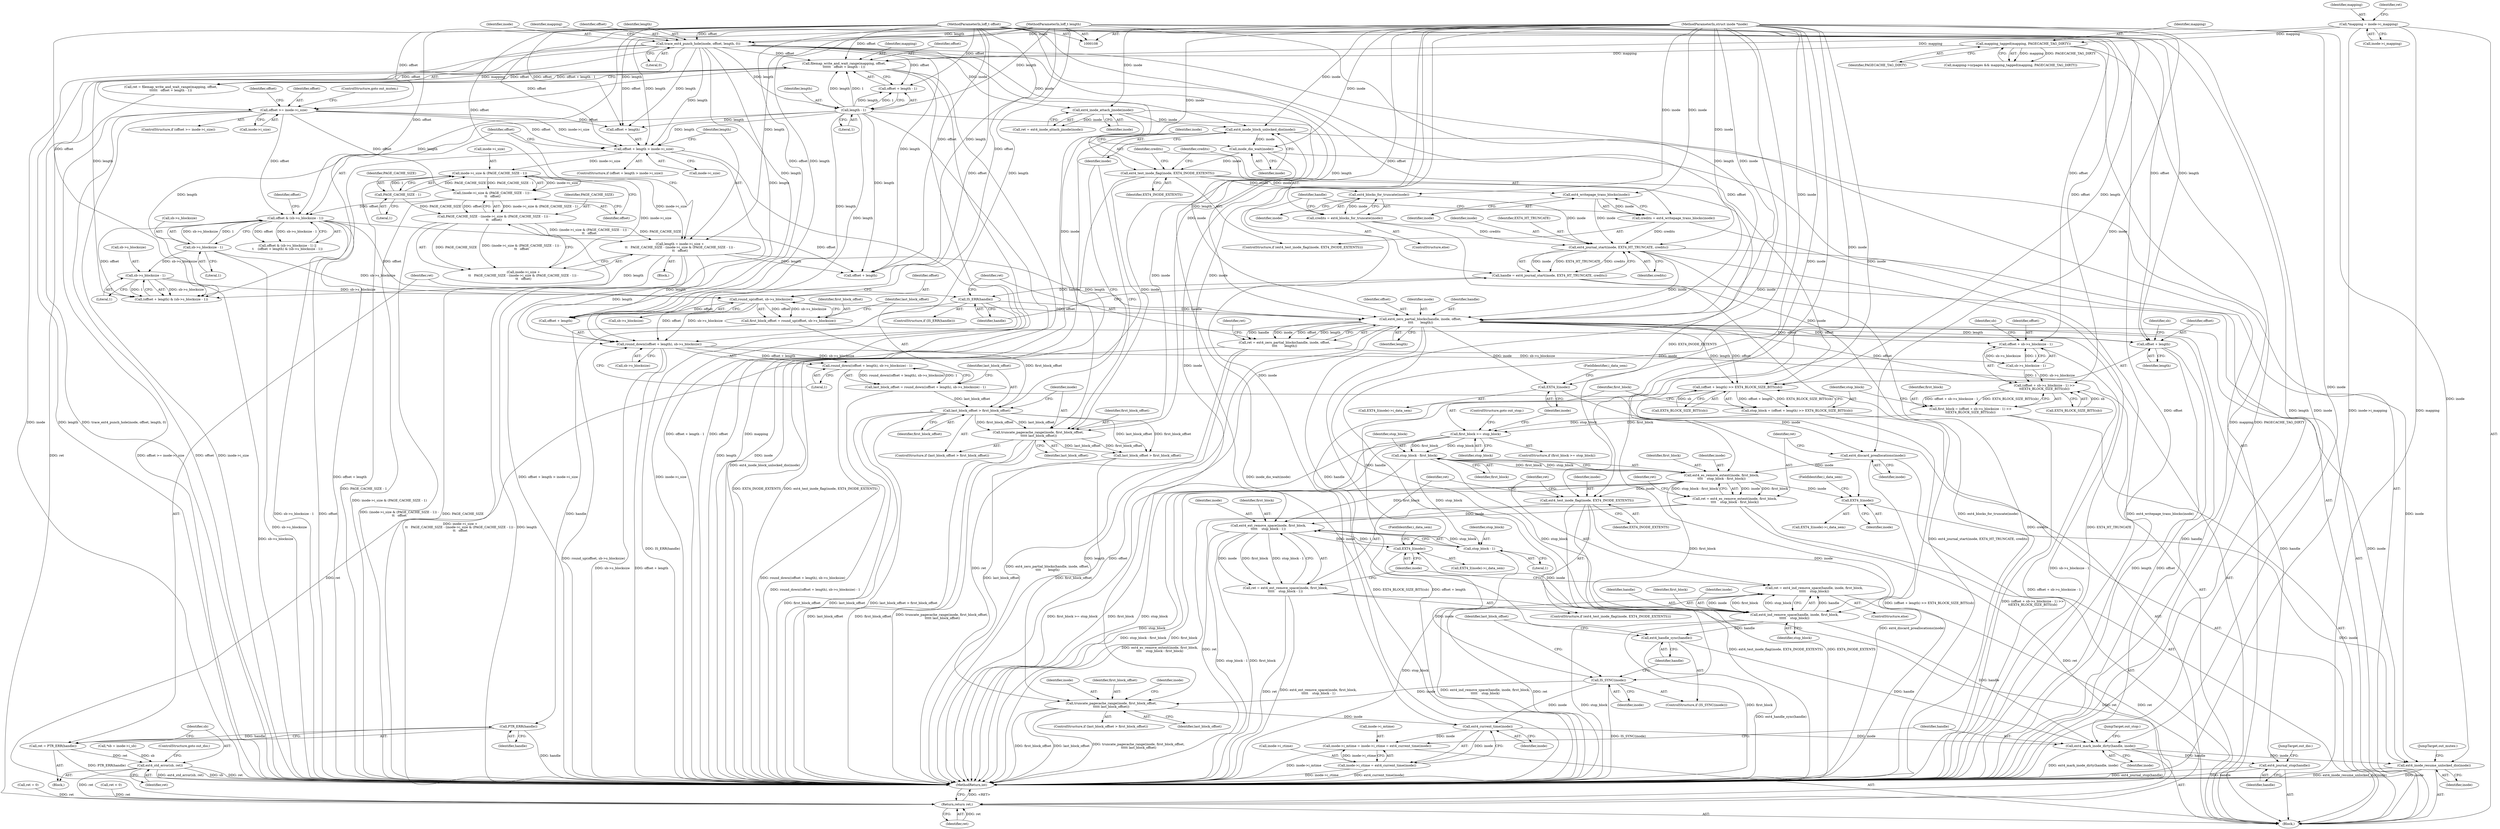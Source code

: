 digraph "1_linux_ea3d7209ca01da209cda6f0dea8be9cc4b7a933b_6@del" {
"1000264" [label="(Call,ext4_inode_block_unlocked_dio(inode))"];
"1000231" [label="(Call,ext4_inode_attach_jinode(inode))"];
"1000144" [label="(Call,trace_ext4_punch_hole(inode, offset, length, 0))"];
"1000109" [label="(MethodParameterIn,struct inode *inode)"];
"1000110" [label="(MethodParameterIn,loff_t offset)"];
"1000111" [label="(MethodParameterIn,loff_t length)"];
"1000260" [label="(Call,truncate_pagecache_range(inode, first_block_offset,\n \t\t\t\t\t last_block_offset))"];
"1000257" [label="(Call,last_block_offset > first_block_offset)"];
"1000245" [label="(Call,last_block_offset = round_down((offset + length), sb->s_blocksize) - 1)"];
"1000247" [label="(Call,round_down((offset + length), sb->s_blocksize) - 1)"];
"1000248" [label="(Call,round_down((offset + length), sb->s_blocksize))"];
"1000240" [label="(Call,round_up(offset, sb->s_blocksize))"];
"1000212" [label="(Call,offset & (sb->s_blocksize - 1))"];
"1000201" [label="(Call,(inode->i_size & (PAGE_CACHE_SIZE - 1)) -\n\t\t   offset)"];
"1000202" [label="(Call,inode->i_size & (PAGE_CACHE_SIZE - 1))"];
"1000185" [label="(Call,offset + length > inode->i_size)"];
"1000178" [label="(Call,offset >= inode->i_size)"];
"1000160" [label="(Call,filemap_write_and_wait_range(mapping, offset,\n\t\t\t\t\t\t   offset + length - 1))"];
"1000122" [label="(Call,*mapping = inode->i_mapping)"];
"1000154" [label="(Call,mapping_tagged(mapping, PAGECACHE_TAG_DIRTY))"];
"1000165" [label="(Call,length - 1)"];
"1000206" [label="(Call,PAGE_CACHE_SIZE - 1)"];
"1000214" [label="(Call,sb->s_blocksize - 1)"];
"1000223" [label="(Call,sb->s_blocksize - 1)"];
"1000193" [label="(Call,length = inode->i_size +\n\t\t   PAGE_CACHE_SIZE - (inode->i_size & (PAGE_CACHE_SIZE - 1)) -\n\t\t   offset)"];
"1000199" [label="(Call,PAGE_CACHE_SIZE - (inode->i_size & (PAGE_CACHE_SIZE - 1)) -\n\t\t   offset)"];
"1000238" [label="(Call,first_block_offset = round_up(offset, sb->s_blocksize))"];
"1000266" [label="(Call,inode_dio_wait(inode))"];
"1000269" [label="(Call,ext4_test_inode_flag(inode, EXT4_INODE_EXTENTS))"];
"1000274" [label="(Call,ext4_writepage_trans_blocks(inode))"];
"1000272" [label="(Call,credits = ext4_writepage_trans_blocks(inode))"];
"1000283" [label="(Call,ext4_journal_start(inode, EXT4_HT_TRUNCATE, credits))"];
"1000281" [label="(Call,handle = ext4_journal_start(inode, EXT4_HT_TRUNCATE, credits))"];
"1000288" [label="(Call,IS_ERR(handle))"];
"1000293" [label="(Call,PTR_ERR(handle))"];
"1000291" [label="(Call,ret = PTR_ERR(handle))"];
"1000295" [label="(Call,ext4_std_error(sb, ret))"];
"1000424" [label="(Return,return ret;)"];
"1000301" [label="(Call,ext4_zero_partial_blocks(handle, inode, offset,\n\t\t\t\t       length))"];
"1000299" [label="(Call,ret = ext4_zero_partial_blocks(handle, inode, offset,\n\t\t\t\t       length))"];
"1000311" [label="(Call,(offset + sb->s_blocksize - 1) >>\n\t\tEXT4_BLOCK_SIZE_BITS(sb))"];
"1000309" [label="(Call,first_block = (offset + sb->s_blocksize - 1) >>\n\t\tEXT4_BLOCK_SIZE_BITS(sb))"];
"1000330" [label="(Call,first_block >= stop_block)"];
"1000347" [label="(Call,stop_block - first_block)"];
"1000344" [label="(Call,ext4_es_remove_extent(inode, first_block,\n\t\t\t\t    stop_block - first_block))"];
"1000342" [label="(Call,ret = ext4_es_remove_extent(inode, first_block,\n\t\t\t\t    stop_block - first_block))"];
"1000356" [label="(Call,EXT4_I(inode))"];
"1000416" [label="(Call,ext4_inode_resume_unlocked_dio(inode))"];
"1000361" [label="(Call,ext4_test_inode_flag(inode, EXT4_INODE_EXTENTS))"];
"1000366" [label="(Call,ext4_ext_remove_space(inode, first_block,\n\t\t\t\t\t    stop_block - 1))"];
"1000364" [label="(Call,ret = ext4_ext_remove_space(inode, first_block,\n\t\t\t\t\t    stop_block - 1))"];
"1000383" [label="(Call,EXT4_I(inode))"];
"1000387" [label="(Call,IS_SYNC(inode))"];
"1000395" [label="(Call,truncate_pagecache_range(inode, first_block_offset,\n\t\t\t\t\t last_block_offset))"];
"1000407" [label="(Call,ext4_current_time(inode))"];
"1000399" [label="(Call,inode->i_mtime = inode->i_ctime = ext4_current_time(inode))"];
"1000403" [label="(Call,inode->i_ctime = ext4_current_time(inode))"];
"1000409" [label="(Call,ext4_mark_inode_dirty(handle, inode))"];
"1000413" [label="(Call,ext4_journal_stop(handle))"];
"1000375" [label="(Call,ext4_ind_remove_space(handle, inode, first_block,\n\t\t\t\t\t    stop_block))"];
"1000373" [label="(Call,ret = ext4_ind_remove_space(handle, inode, first_block,\n\t\t\t\t\t    stop_block))"];
"1000389" [label="(Call,ext4_handle_sync(handle))"];
"1000369" [label="(Call,stop_block - 1)"];
"1000312" [label="(Call,offset + sb->s_blocksize - 1)"];
"1000323" [label="(Call,(offset + length) >> EXT4_BLOCK_SIZE_BITS(sb))"];
"1000321" [label="(Call,stop_block = (offset + length) >> EXT4_BLOCK_SIZE_BITS(sb))"];
"1000324" [label="(Call,offset + length)"];
"1000337" [label="(Call,EXT4_I(inode))"];
"1000340" [label="(Call,ext4_discard_preallocations(inode))"];
"1000279" [label="(Call,ext4_blocks_for_truncate(inode))"];
"1000277" [label="(Call,credits = ext4_blocks_for_truncate(inode))"];
"1000232" [label="(Identifier,inode)"];
"1000278" [label="(Identifier,credits)"];
"1000323" [label="(Call,(offset + length) >> EXT4_BLOCK_SIZE_BITS(sb))"];
"1000358" [label="(FieldIdentifier,i_data_sem)"];
"1000367" [label="(Identifier,inode)"];
"1000215" [label="(Call,sb->s_blocksize)"];
"1000292" [label="(Identifier,ret)"];
"1000285" [label="(Identifier,EXT4_HT_TRUNCATE)"];
"1000240" [label="(Call,round_up(offset, sb->s_blocksize))"];
"1000177" [label="(ControlStructure,if (offset >= inode->i_size))"];
"1000206" [label="(Call,PAGE_CACHE_SIZE - 1)"];
"1000123" [label="(Identifier,mapping)"];
"1000304" [label="(Identifier,offset)"];
"1000344" [label="(Call,ext4_es_remove_extent(inode, first_block,\n\t\t\t\t    stop_block - first_block))"];
"1000219" [label="(Call,(offset + length) & (sb->s_blocksize - 1))"];
"1000294" [label="(Identifier,handle)"];
"1000320" [label="(Identifier,sb)"];
"1000313" [label="(Identifier,offset)"];
"1000208" [label="(Literal,1)"];
"1000374" [label="(Identifier,ret)"];
"1000326" [label="(Identifier,length)"];
"1000266" [label="(Call,inode_dio_wait(inode))"];
"1000112" [label="(Block,)"];
"1000189" [label="(Call,inode->i_size)"];
"1000379" [label="(Identifier,stop_block)"];
"1000275" [label="(Identifier,inode)"];
"1000296" [label="(Identifier,sb)"];
"1000249" [label="(Call,offset + length)"];
"1000209" [label="(Identifier,offset)"];
"1000410" [label="(Identifier,handle)"];
"1000336" [label="(Call,EXT4_I(inode)->i_data_sem)"];
"1000111" [label="(MethodParameterIn,loff_t length)"];
"1000238" [label="(Call,first_block_offset = round_up(offset, sb->s_blocksize))"];
"1000277" [label="(Call,credits = ext4_blocks_for_truncate(inode))"];
"1000391" [label="(ControlStructure,if (last_block_offset > first_block_offset))"];
"1000255" [label="(Literal,1)"];
"1000404" [label="(Call,inode->i_ctime)"];
"1000333" [label="(ControlStructure,goto out_stop;)"];
"1000269" [label="(Call,ext4_test_inode_flag(inode, EXT4_INODE_EXTENTS))"];
"1000147" [label="(Identifier,length)"];
"1000124" [label="(Call,inode->i_mapping)"];
"1000389" [label="(Call,ext4_handle_sync(handle))"];
"1000403" [label="(Call,inode->i_ctime = ext4_current_time(inode))"];
"1000286" [label="(Identifier,credits)"];
"1000376" [label="(Identifier,handle)"];
"1000369" [label="(Call,stop_block - 1)"];
"1000162" [label="(Identifier,offset)"];
"1000340" [label="(Call,ext4_discard_preallocations(inode))"];
"1000283" [label="(Call,ext4_journal_start(inode, EXT4_HT_TRUNCATE, credits))"];
"1000330" [label="(Call,first_block >= stop_block)"];
"1000224" [label="(Call,sb->s_blocksize)"];
"1000415" [label="(JumpTarget,out_dio:)"];
"1000312" [label="(Call,offset + sb->s_blocksize - 1)"];
"1000396" [label="(Identifier,inode)"];
"1000295" [label="(Call,ext4_std_error(sb, ret))"];
"1000360" [label="(ControlStructure,if (ext4_test_inode_flag(inode, EXT4_INODE_EXTENTS)))"];
"1000319" [label="(Call,EXT4_BLOCK_SIZE_BITS(sb))"];
"1000160" [label="(Call,filemap_write_and_wait_range(mapping, offset,\n\t\t\t\t\t\t   offset + length - 1))"];
"1000282" [label="(Identifier,handle)"];
"1000425" [label="(Identifier,ret)"];
"1000288" [label="(Call,IS_ERR(handle))"];
"1000386" [label="(ControlStructure,if (IS_SYNC(inode)))"];
"1000261" [label="(Identifier,inode)"];
"1000314" [label="(Call,sb->s_blocksize - 1)"];
"1000363" [label="(Identifier,EXT4_INODE_EXTENTS)"];
"1000260" [label="(Call,truncate_pagecache_range(inode, first_block_offset,\n \t\t\t\t\t last_block_offset))"];
"1000274" [label="(Call,ext4_writepage_trans_blocks(inode))"];
"1000110" [label="(MethodParameterIn,loff_t offset)"];
"1000229" [label="(Call,ret = ext4_inode_attach_jinode(inode))"];
"1000248" [label="(Call,round_down((offset + length), sb->s_blocksize))"];
"1000409" [label="(Call,ext4_mark_inode_dirty(handle, inode))"];
"1000301" [label="(Call,ext4_zero_partial_blocks(handle, inode, offset,\n\t\t\t\t       length))"];
"1000247" [label="(Call,round_down((offset + length), sb->s_blocksize) - 1)"];
"1000291" [label="(Call,ret = PTR_ERR(handle))"];
"1000329" [label="(ControlStructure,if (first_block >= stop_block))"];
"1000418" [label="(JumpTarget,out_mutex:)"];
"1000393" [label="(Identifier,last_block_offset)"];
"1000271" [label="(Identifier,EXT4_INODE_EXTENTS)"];
"1000148" [label="(Literal,0)"];
"1000220" [label="(Call,offset + length)"];
"1000200" [label="(Identifier,PAGE_CACHE_SIZE)"];
"1000309" [label="(Call,first_block = (offset + sb->s_blocksize - 1) >>\n\t\tEXT4_BLOCK_SIZE_BITS(sb))"];
"1000356" [label="(Call,EXT4_I(inode))"];
"1000122" [label="(Call,*mapping = inode->i_mapping)"];
"1000328" [label="(Identifier,sb)"];
"1000256" [label="(ControlStructure,if (last_block_offset > first_block_offset))"];
"1000347" [label="(Call,stop_block - first_block)"];
"1000307" [label="(Identifier,ret)"];
"1000355" [label="(Call,EXT4_I(inode)->i_data_sem)"];
"1000156" [label="(Identifier,PAGECACHE_TAG_DIRTY)"];
"1000383" [label="(Call,EXT4_I(inode))"];
"1000375" [label="(Call,ext4_ind_remove_space(handle, inode, first_block,\n\t\t\t\t\t    stop_block))"];
"1000357" [label="(Identifier,inode)"];
"1000397" [label="(Identifier,first_block_offset)"];
"1000378" [label="(Identifier,first_block)"];
"1000412" [label="(JumpTarget,out_stop:)"];
"1000179" [label="(Identifier,offset)"];
"1000259" [label="(Identifier,first_block_offset)"];
"1000368" [label="(Identifier,first_block)"];
"1000195" [label="(Call,inode->i_size +\n\t\t   PAGE_CACHE_SIZE - (inode->i_size & (PAGE_CACHE_SIZE - 1)) -\n\t\t   offset)"];
"1000167" [label="(Literal,1)"];
"1000364" [label="(Call,ret = ext4_ext_remove_space(inode, first_block,\n\t\t\t\t\t    stop_block - 1))"];
"1000132" [label="(Call,ret = 0)"];
"1000382" [label="(Call,EXT4_I(inode)->i_data_sem)"];
"1000214" [label="(Call,sb->s_blocksize - 1)"];
"1000180" [label="(Call,inode->i_size)"];
"1000186" [label="(Call,offset + length)"];
"1000341" [label="(Identifier,inode)"];
"1000145" [label="(Identifier,inode)"];
"1000270" [label="(Identifier,inode)"];
"1000362" [label="(Identifier,inode)"];
"1000399" [label="(Call,inode->i_mtime = inode->i_ctime = ext4_current_time(inode))"];
"1000211" [label="(Call,offset & (sb->s_blocksize - 1) ||\n\t    (offset + length) & (sb->s_blocksize - 1))"];
"1000221" [label="(Identifier,offset)"];
"1000150" [label="(Call,mapping->nrpages && mapping_tagged(mapping, PAGECACHE_TAG_DIRTY))"];
"1000339" [label="(FieldIdentifier,i_data_sem)"];
"1000392" [label="(Call,last_block_offset > first_block_offset)"];
"1000144" [label="(Call,trace_ext4_punch_hole(inode, offset, length, 0))"];
"1000287" [label="(ControlStructure,if (IS_ERR(handle)))"];
"1000325" [label="(Identifier,offset)"];
"1000227" [label="(Literal,1)"];
"1000332" [label="(Identifier,stop_block)"];
"1000361" [label="(Call,ext4_test_inode_flag(inode, EXT4_INODE_EXTENTS))"];
"1000194" [label="(Identifier,length)"];
"1000192" [label="(Block,)"];
"1000213" [label="(Identifier,offset)"];
"1000234" [label="(Call,ret < 0)"];
"1000416" [label="(Call,ext4_inode_resume_unlocked_dio(inode))"];
"1000300" [label="(Identifier,ret)"];
"1000183" [label="(ControlStructure,goto out_mutex;)"];
"1000401" [label="(Identifier,inode)"];
"1000276" [label="(ControlStructure,else)"];
"1000184" [label="(ControlStructure,if (offset + length > inode->i_size))"];
"1000413" [label="(Call,ext4_journal_stop(handle))"];
"1000223" [label="(Call,sb->s_blocksize - 1)"];
"1000351" [label="(Identifier,ret)"];
"1000280" [label="(Identifier,inode)"];
"1000273" [label="(Identifier,credits)"];
"1000310" [label="(Identifier,first_block)"];
"1000366" [label="(Call,ext4_ext_remove_space(inode, first_block,\n\t\t\t\t\t    stop_block - 1))"];
"1000417" [label="(Identifier,inode)"];
"1000187" [label="(Identifier,offset)"];
"1000166" [label="(Identifier,length)"];
"1000207" [label="(Identifier,PAGE_CACHE_SIZE)"];
"1000299" [label="(Call,ret = ext4_zero_partial_blocks(handle, inode, offset,\n\t\t\t\t       length))"];
"1000372" [label="(ControlStructure,else)"];
"1000365" [label="(Identifier,ret)"];
"1000265" [label="(Identifier,inode)"];
"1000239" [label="(Identifier,first_block_offset)"];
"1000272" [label="(Call,credits = ext4_writepage_trans_blocks(inode))"];
"1000267" [label="(Identifier,inode)"];
"1000252" [label="(Call,sb->s_blocksize)"];
"1000212" [label="(Call,offset & (sb->s_blocksize - 1))"];
"1000331" [label="(Identifier,first_block)"];
"1000385" [label="(FieldIdentifier,i_data_sem)"];
"1000337" [label="(Call,EXT4_I(inode))"];
"1000281" [label="(Call,handle = ext4_journal_start(inode, EXT4_HT_TRUNCATE, credits))"];
"1000373" [label="(Call,ret = ext4_ind_remove_space(handle, inode, first_block,\n\t\t\t\t\t    stop_block))"];
"1000384" [label="(Identifier,inode)"];
"1000165" [label="(Call,length - 1)"];
"1000155" [label="(Identifier,mapping)"];
"1000258" [label="(Identifier,last_block_offset)"];
"1000414" [label="(Identifier,handle)"];
"1000268" [label="(ControlStructure,if (ext4_test_inode_flag(inode, EXT4_INODE_EXTENTS)))"];
"1000218" [label="(Literal,1)"];
"1000203" [label="(Call,inode->i_size)"];
"1000154" [label="(Call,mapping_tagged(mapping, PAGECACHE_TAG_DIRTY))"];
"1000284" [label="(Identifier,inode)"];
"1000377" [label="(Identifier,inode)"];
"1000370" [label="(Identifier,stop_block)"];
"1000185" [label="(Call,offset + length > inode->i_size)"];
"1000311" [label="(Call,(offset + sb->s_blocksize - 1) >>\n\t\tEXT4_BLOCK_SIZE_BITS(sb))"];
"1000388" [label="(Identifier,inode)"];
"1000264" [label="(Call,ext4_inode_block_unlocked_dio(inode))"];
"1000400" [label="(Call,inode->i_mtime)"];
"1000342" [label="(Call,ret = ext4_es_remove_extent(inode, first_block,\n\t\t\t\t    stop_block - first_block))"];
"1000293" [label="(Call,PTR_ERR(handle))"];
"1000178" [label="(Call,offset >= inode->i_size)"];
"1000408" [label="(Identifier,inode)"];
"1000193" [label="(Call,length = inode->i_size +\n\t\t   PAGE_CACHE_SIZE - (inode->i_size & (PAGE_CACHE_SIZE - 1)) -\n\t\t   offset)"];
"1000246" [label="(Identifier,last_block_offset)"];
"1000407" [label="(Call,ext4_current_time(inode))"];
"1000257" [label="(Call,last_block_offset > first_block_offset)"];
"1000290" [label="(Block,)"];
"1000133" [label="(Identifier,ret)"];
"1000202" [label="(Call,inode->i_size & (PAGE_CACHE_SIZE - 1))"];
"1000161" [label="(Identifier,mapping)"];
"1000426" [label="(MethodReturn,int)"];
"1000158" [label="(Call,ret = filemap_write_and_wait_range(mapping, offset,\n\t\t\t\t\t\t   offset + length - 1))"];
"1000231" [label="(Call,ext4_inode_attach_jinode(inode))"];
"1000152" [label="(Identifier,mapping)"];
"1000262" [label="(Identifier,first_block_offset)"];
"1000289" [label="(Identifier,handle)"];
"1000298" [label="(ControlStructure,goto out_dio;)"];
"1000338" [label="(Identifier,inode)"];
"1000242" [label="(Call,sb->s_blocksize)"];
"1000303" [label="(Identifier,inode)"];
"1000398" [label="(Identifier,last_block_offset)"];
"1000199" [label="(Call,PAGE_CACHE_SIZE - (inode->i_size & (PAGE_CACHE_SIZE - 1)) -\n\t\t   offset)"];
"1000114" [label="(Call,*sb = inode->i_sb)"];
"1000348" [label="(Identifier,stop_block)"];
"1000146" [label="(Identifier,offset)"];
"1000263" [label="(Identifier,last_block_offset)"];
"1000297" [label="(Identifier,ret)"];
"1000322" [label="(Identifier,stop_block)"];
"1000349" [label="(Identifier,first_block)"];
"1000390" [label="(Identifier,handle)"];
"1000302" [label="(Identifier,handle)"];
"1000321" [label="(Call,stop_block = (offset + length) >> EXT4_BLOCK_SIZE_BITS(sb))"];
"1000201" [label="(Call,(inode->i_size & (PAGE_CACHE_SIZE - 1)) -\n\t\t   offset)"];
"1000305" [label="(Identifier,length)"];
"1000327" [label="(Call,EXT4_BLOCK_SIZE_BITS(sb))"];
"1000371" [label="(Literal,1)"];
"1000163" [label="(Call,offset + length - 1)"];
"1000109" [label="(MethodParameterIn,struct inode *inode)"];
"1000279" [label="(Call,ext4_blocks_for_truncate(inode))"];
"1000395" [label="(Call,truncate_pagecache_range(inode, first_block_offset,\n\t\t\t\t\t last_block_offset))"];
"1000343" [label="(Identifier,ret)"];
"1000345" [label="(Identifier,inode)"];
"1000324" [label="(Call,offset + length)"];
"1000241" [label="(Identifier,offset)"];
"1000411" [label="(Identifier,inode)"];
"1000245" [label="(Call,last_block_offset = round_down((offset + length), sb->s_blocksize) - 1)"];
"1000424" [label="(Return,return ret;)"];
"1000387" [label="(Call,IS_SYNC(inode))"];
"1000346" [label="(Identifier,first_block)"];
"1000264" -> "1000112"  [label="AST: "];
"1000264" -> "1000265"  [label="CFG: "];
"1000265" -> "1000264"  [label="AST: "];
"1000267" -> "1000264"  [label="CFG: "];
"1000264" -> "1000426"  [label="DDG: ext4_inode_block_unlocked_dio(inode)"];
"1000231" -> "1000264"  [label="DDG: inode"];
"1000144" -> "1000264"  [label="DDG: inode"];
"1000260" -> "1000264"  [label="DDG: inode"];
"1000109" -> "1000264"  [label="DDG: inode"];
"1000264" -> "1000266"  [label="DDG: inode"];
"1000231" -> "1000229"  [label="AST: "];
"1000231" -> "1000232"  [label="CFG: "];
"1000232" -> "1000231"  [label="AST: "];
"1000229" -> "1000231"  [label="CFG: "];
"1000231" -> "1000426"  [label="DDG: inode"];
"1000231" -> "1000229"  [label="DDG: inode"];
"1000144" -> "1000231"  [label="DDG: inode"];
"1000109" -> "1000231"  [label="DDG: inode"];
"1000231" -> "1000260"  [label="DDG: inode"];
"1000144" -> "1000112"  [label="AST: "];
"1000144" -> "1000148"  [label="CFG: "];
"1000145" -> "1000144"  [label="AST: "];
"1000146" -> "1000144"  [label="AST: "];
"1000147" -> "1000144"  [label="AST: "];
"1000148" -> "1000144"  [label="AST: "];
"1000152" -> "1000144"  [label="CFG: "];
"1000144" -> "1000426"  [label="DDG: trace_ext4_punch_hole(inode, offset, length, 0)"];
"1000144" -> "1000426"  [label="DDG: inode"];
"1000144" -> "1000426"  [label="DDG: length"];
"1000109" -> "1000144"  [label="DDG: inode"];
"1000110" -> "1000144"  [label="DDG: offset"];
"1000111" -> "1000144"  [label="DDG: length"];
"1000144" -> "1000160"  [label="DDG: offset"];
"1000144" -> "1000163"  [label="DDG: offset"];
"1000144" -> "1000165"  [label="DDG: length"];
"1000144" -> "1000178"  [label="DDG: offset"];
"1000144" -> "1000185"  [label="DDG: length"];
"1000144" -> "1000186"  [label="DDG: length"];
"1000144" -> "1000219"  [label="DDG: length"];
"1000144" -> "1000220"  [label="DDG: length"];
"1000144" -> "1000248"  [label="DDG: length"];
"1000144" -> "1000249"  [label="DDG: length"];
"1000144" -> "1000260"  [label="DDG: inode"];
"1000144" -> "1000301"  [label="DDG: length"];
"1000109" -> "1000108"  [label="AST: "];
"1000109" -> "1000426"  [label="DDG: inode"];
"1000109" -> "1000260"  [label="DDG: inode"];
"1000109" -> "1000266"  [label="DDG: inode"];
"1000109" -> "1000269"  [label="DDG: inode"];
"1000109" -> "1000274"  [label="DDG: inode"];
"1000109" -> "1000279"  [label="DDG: inode"];
"1000109" -> "1000283"  [label="DDG: inode"];
"1000109" -> "1000301"  [label="DDG: inode"];
"1000109" -> "1000337"  [label="DDG: inode"];
"1000109" -> "1000340"  [label="DDG: inode"];
"1000109" -> "1000344"  [label="DDG: inode"];
"1000109" -> "1000356"  [label="DDG: inode"];
"1000109" -> "1000361"  [label="DDG: inode"];
"1000109" -> "1000366"  [label="DDG: inode"];
"1000109" -> "1000375"  [label="DDG: inode"];
"1000109" -> "1000383"  [label="DDG: inode"];
"1000109" -> "1000387"  [label="DDG: inode"];
"1000109" -> "1000395"  [label="DDG: inode"];
"1000109" -> "1000407"  [label="DDG: inode"];
"1000109" -> "1000409"  [label="DDG: inode"];
"1000109" -> "1000416"  [label="DDG: inode"];
"1000110" -> "1000108"  [label="AST: "];
"1000110" -> "1000426"  [label="DDG: offset"];
"1000110" -> "1000160"  [label="DDG: offset"];
"1000110" -> "1000163"  [label="DDG: offset"];
"1000110" -> "1000178"  [label="DDG: offset"];
"1000110" -> "1000185"  [label="DDG: offset"];
"1000110" -> "1000186"  [label="DDG: offset"];
"1000110" -> "1000201"  [label="DDG: offset"];
"1000110" -> "1000212"  [label="DDG: offset"];
"1000110" -> "1000219"  [label="DDG: offset"];
"1000110" -> "1000220"  [label="DDG: offset"];
"1000110" -> "1000240"  [label="DDG: offset"];
"1000110" -> "1000248"  [label="DDG: offset"];
"1000110" -> "1000249"  [label="DDG: offset"];
"1000110" -> "1000301"  [label="DDG: offset"];
"1000110" -> "1000311"  [label="DDG: offset"];
"1000110" -> "1000312"  [label="DDG: offset"];
"1000110" -> "1000323"  [label="DDG: offset"];
"1000110" -> "1000324"  [label="DDG: offset"];
"1000111" -> "1000108"  [label="AST: "];
"1000111" -> "1000426"  [label="DDG: length"];
"1000111" -> "1000165"  [label="DDG: length"];
"1000111" -> "1000185"  [label="DDG: length"];
"1000111" -> "1000186"  [label="DDG: length"];
"1000111" -> "1000193"  [label="DDG: length"];
"1000111" -> "1000219"  [label="DDG: length"];
"1000111" -> "1000220"  [label="DDG: length"];
"1000111" -> "1000248"  [label="DDG: length"];
"1000111" -> "1000249"  [label="DDG: length"];
"1000111" -> "1000301"  [label="DDG: length"];
"1000111" -> "1000323"  [label="DDG: length"];
"1000111" -> "1000324"  [label="DDG: length"];
"1000260" -> "1000256"  [label="AST: "];
"1000260" -> "1000263"  [label="CFG: "];
"1000261" -> "1000260"  [label="AST: "];
"1000262" -> "1000260"  [label="AST: "];
"1000263" -> "1000260"  [label="AST: "];
"1000265" -> "1000260"  [label="CFG: "];
"1000260" -> "1000426"  [label="DDG: truncate_pagecache_range(inode, first_block_offset,\n \t\t\t\t\t last_block_offset)"];
"1000260" -> "1000426"  [label="DDG: last_block_offset"];
"1000260" -> "1000426"  [label="DDG: first_block_offset"];
"1000257" -> "1000260"  [label="DDG: first_block_offset"];
"1000257" -> "1000260"  [label="DDG: last_block_offset"];
"1000260" -> "1000392"  [label="DDG: last_block_offset"];
"1000260" -> "1000392"  [label="DDG: first_block_offset"];
"1000257" -> "1000256"  [label="AST: "];
"1000257" -> "1000259"  [label="CFG: "];
"1000258" -> "1000257"  [label="AST: "];
"1000259" -> "1000257"  [label="AST: "];
"1000261" -> "1000257"  [label="CFG: "];
"1000265" -> "1000257"  [label="CFG: "];
"1000257" -> "1000426"  [label="DDG: first_block_offset"];
"1000257" -> "1000426"  [label="DDG: last_block_offset"];
"1000257" -> "1000426"  [label="DDG: last_block_offset > first_block_offset"];
"1000245" -> "1000257"  [label="DDG: last_block_offset"];
"1000238" -> "1000257"  [label="DDG: first_block_offset"];
"1000257" -> "1000392"  [label="DDG: last_block_offset"];
"1000257" -> "1000392"  [label="DDG: first_block_offset"];
"1000245" -> "1000112"  [label="AST: "];
"1000245" -> "1000247"  [label="CFG: "];
"1000246" -> "1000245"  [label="AST: "];
"1000247" -> "1000245"  [label="AST: "];
"1000258" -> "1000245"  [label="CFG: "];
"1000245" -> "1000426"  [label="DDG: round_down((offset + length), sb->s_blocksize) - 1"];
"1000247" -> "1000245"  [label="DDG: round_down((offset + length), sb->s_blocksize)"];
"1000247" -> "1000245"  [label="DDG: 1"];
"1000247" -> "1000255"  [label="CFG: "];
"1000248" -> "1000247"  [label="AST: "];
"1000255" -> "1000247"  [label="AST: "];
"1000247" -> "1000426"  [label="DDG: round_down((offset + length), sb->s_blocksize)"];
"1000248" -> "1000247"  [label="DDG: offset + length"];
"1000248" -> "1000247"  [label="DDG: sb->s_blocksize"];
"1000248" -> "1000252"  [label="CFG: "];
"1000249" -> "1000248"  [label="AST: "];
"1000252" -> "1000248"  [label="AST: "];
"1000255" -> "1000248"  [label="CFG: "];
"1000248" -> "1000426"  [label="DDG: sb->s_blocksize"];
"1000248" -> "1000426"  [label="DDG: offset + length"];
"1000240" -> "1000248"  [label="DDG: offset"];
"1000240" -> "1000248"  [label="DDG: sb->s_blocksize"];
"1000193" -> "1000248"  [label="DDG: length"];
"1000165" -> "1000248"  [label="DDG: length"];
"1000248" -> "1000314"  [label="DDG: sb->s_blocksize"];
"1000240" -> "1000238"  [label="AST: "];
"1000240" -> "1000242"  [label="CFG: "];
"1000241" -> "1000240"  [label="AST: "];
"1000242" -> "1000240"  [label="AST: "];
"1000238" -> "1000240"  [label="CFG: "];
"1000240" -> "1000238"  [label="DDG: offset"];
"1000240" -> "1000238"  [label="DDG: sb->s_blocksize"];
"1000212" -> "1000240"  [label="DDG: offset"];
"1000214" -> "1000240"  [label="DDG: sb->s_blocksize"];
"1000223" -> "1000240"  [label="DDG: sb->s_blocksize"];
"1000240" -> "1000249"  [label="DDG: offset"];
"1000240" -> "1000301"  [label="DDG: offset"];
"1000212" -> "1000211"  [label="AST: "];
"1000212" -> "1000214"  [label="CFG: "];
"1000213" -> "1000212"  [label="AST: "];
"1000214" -> "1000212"  [label="AST: "];
"1000221" -> "1000212"  [label="CFG: "];
"1000211" -> "1000212"  [label="CFG: "];
"1000212" -> "1000426"  [label="DDG: sb->s_blocksize - 1"];
"1000212" -> "1000426"  [label="DDG: offset"];
"1000212" -> "1000211"  [label="DDG: offset"];
"1000212" -> "1000211"  [label="DDG: sb->s_blocksize - 1"];
"1000201" -> "1000212"  [label="DDG: offset"];
"1000178" -> "1000212"  [label="DDG: offset"];
"1000214" -> "1000212"  [label="DDG: sb->s_blocksize"];
"1000214" -> "1000212"  [label="DDG: 1"];
"1000212" -> "1000219"  [label="DDG: offset"];
"1000212" -> "1000220"  [label="DDG: offset"];
"1000201" -> "1000199"  [label="AST: "];
"1000201" -> "1000209"  [label="CFG: "];
"1000202" -> "1000201"  [label="AST: "];
"1000209" -> "1000201"  [label="AST: "];
"1000199" -> "1000201"  [label="CFG: "];
"1000201" -> "1000426"  [label="DDG: inode->i_size & (PAGE_CACHE_SIZE - 1)"];
"1000201" -> "1000199"  [label="DDG: inode->i_size & (PAGE_CACHE_SIZE - 1)"];
"1000201" -> "1000199"  [label="DDG: offset"];
"1000202" -> "1000201"  [label="DDG: inode->i_size"];
"1000202" -> "1000201"  [label="DDG: PAGE_CACHE_SIZE - 1"];
"1000178" -> "1000201"  [label="DDG: offset"];
"1000202" -> "1000206"  [label="CFG: "];
"1000203" -> "1000202"  [label="AST: "];
"1000206" -> "1000202"  [label="AST: "];
"1000209" -> "1000202"  [label="CFG: "];
"1000202" -> "1000426"  [label="DDG: PAGE_CACHE_SIZE - 1"];
"1000202" -> "1000193"  [label="DDG: inode->i_size"];
"1000202" -> "1000195"  [label="DDG: inode->i_size"];
"1000185" -> "1000202"  [label="DDG: inode->i_size"];
"1000206" -> "1000202"  [label="DDG: PAGE_CACHE_SIZE"];
"1000206" -> "1000202"  [label="DDG: 1"];
"1000185" -> "1000184"  [label="AST: "];
"1000185" -> "1000189"  [label="CFG: "];
"1000186" -> "1000185"  [label="AST: "];
"1000189" -> "1000185"  [label="AST: "];
"1000194" -> "1000185"  [label="CFG: "];
"1000213" -> "1000185"  [label="CFG: "];
"1000185" -> "1000426"  [label="DDG: offset + length"];
"1000185" -> "1000426"  [label="DDG: offset + length > inode->i_size"];
"1000185" -> "1000426"  [label="DDG: inode->i_size"];
"1000178" -> "1000185"  [label="DDG: offset"];
"1000178" -> "1000185"  [label="DDG: inode->i_size"];
"1000165" -> "1000185"  [label="DDG: length"];
"1000178" -> "1000177"  [label="AST: "];
"1000178" -> "1000180"  [label="CFG: "];
"1000179" -> "1000178"  [label="AST: "];
"1000180" -> "1000178"  [label="AST: "];
"1000183" -> "1000178"  [label="CFG: "];
"1000187" -> "1000178"  [label="CFG: "];
"1000178" -> "1000426"  [label="DDG: offset >= inode->i_size"];
"1000178" -> "1000426"  [label="DDG: offset"];
"1000178" -> "1000426"  [label="DDG: inode->i_size"];
"1000160" -> "1000178"  [label="DDG: offset"];
"1000178" -> "1000186"  [label="DDG: offset"];
"1000160" -> "1000158"  [label="AST: "];
"1000160" -> "1000163"  [label="CFG: "];
"1000161" -> "1000160"  [label="AST: "];
"1000162" -> "1000160"  [label="AST: "];
"1000163" -> "1000160"  [label="AST: "];
"1000158" -> "1000160"  [label="CFG: "];
"1000160" -> "1000426"  [label="DDG: offset + length - 1"];
"1000160" -> "1000426"  [label="DDG: offset"];
"1000160" -> "1000426"  [label="DDG: mapping"];
"1000160" -> "1000158"  [label="DDG: mapping"];
"1000160" -> "1000158"  [label="DDG: offset"];
"1000160" -> "1000158"  [label="DDG: offset + length - 1"];
"1000122" -> "1000160"  [label="DDG: mapping"];
"1000154" -> "1000160"  [label="DDG: mapping"];
"1000165" -> "1000160"  [label="DDG: length"];
"1000165" -> "1000160"  [label="DDG: 1"];
"1000122" -> "1000112"  [label="AST: "];
"1000122" -> "1000124"  [label="CFG: "];
"1000123" -> "1000122"  [label="AST: "];
"1000124" -> "1000122"  [label="AST: "];
"1000133" -> "1000122"  [label="CFG: "];
"1000122" -> "1000426"  [label="DDG: mapping"];
"1000122" -> "1000426"  [label="DDG: inode->i_mapping"];
"1000122" -> "1000154"  [label="DDG: mapping"];
"1000154" -> "1000150"  [label="AST: "];
"1000154" -> "1000156"  [label="CFG: "];
"1000155" -> "1000154"  [label="AST: "];
"1000156" -> "1000154"  [label="AST: "];
"1000150" -> "1000154"  [label="CFG: "];
"1000154" -> "1000426"  [label="DDG: mapping"];
"1000154" -> "1000426"  [label="DDG: PAGECACHE_TAG_DIRTY"];
"1000154" -> "1000150"  [label="DDG: mapping"];
"1000154" -> "1000150"  [label="DDG: PAGECACHE_TAG_DIRTY"];
"1000165" -> "1000163"  [label="AST: "];
"1000165" -> "1000167"  [label="CFG: "];
"1000166" -> "1000165"  [label="AST: "];
"1000167" -> "1000165"  [label="AST: "];
"1000163" -> "1000165"  [label="CFG: "];
"1000165" -> "1000426"  [label="DDG: length"];
"1000165" -> "1000163"  [label="DDG: length"];
"1000165" -> "1000163"  [label="DDG: 1"];
"1000165" -> "1000186"  [label="DDG: length"];
"1000165" -> "1000219"  [label="DDG: length"];
"1000165" -> "1000220"  [label="DDG: length"];
"1000165" -> "1000249"  [label="DDG: length"];
"1000165" -> "1000301"  [label="DDG: length"];
"1000206" -> "1000208"  [label="CFG: "];
"1000207" -> "1000206"  [label="AST: "];
"1000208" -> "1000206"  [label="AST: "];
"1000206" -> "1000199"  [label="DDG: PAGE_CACHE_SIZE"];
"1000214" -> "1000218"  [label="CFG: "];
"1000215" -> "1000214"  [label="AST: "];
"1000218" -> "1000214"  [label="AST: "];
"1000214" -> "1000426"  [label="DDG: sb->s_blocksize"];
"1000214" -> "1000223"  [label="DDG: sb->s_blocksize"];
"1000223" -> "1000219"  [label="AST: "];
"1000223" -> "1000227"  [label="CFG: "];
"1000224" -> "1000223"  [label="AST: "];
"1000227" -> "1000223"  [label="AST: "];
"1000219" -> "1000223"  [label="CFG: "];
"1000223" -> "1000426"  [label="DDG: sb->s_blocksize"];
"1000223" -> "1000219"  [label="DDG: sb->s_blocksize"];
"1000223" -> "1000219"  [label="DDG: 1"];
"1000193" -> "1000192"  [label="AST: "];
"1000193" -> "1000195"  [label="CFG: "];
"1000194" -> "1000193"  [label="AST: "];
"1000195" -> "1000193"  [label="AST: "];
"1000213" -> "1000193"  [label="CFG: "];
"1000193" -> "1000426"  [label="DDG: length"];
"1000193" -> "1000426"  [label="DDG: inode->i_size +\n\t\t   PAGE_CACHE_SIZE - (inode->i_size & (PAGE_CACHE_SIZE - 1)) -\n\t\t   offset"];
"1000199" -> "1000193"  [label="DDG: PAGE_CACHE_SIZE"];
"1000199" -> "1000193"  [label="DDG: (inode->i_size & (PAGE_CACHE_SIZE - 1)) -\n\t\t   offset"];
"1000193" -> "1000219"  [label="DDG: length"];
"1000193" -> "1000220"  [label="DDG: length"];
"1000193" -> "1000249"  [label="DDG: length"];
"1000193" -> "1000301"  [label="DDG: length"];
"1000199" -> "1000195"  [label="AST: "];
"1000200" -> "1000199"  [label="AST: "];
"1000195" -> "1000199"  [label="CFG: "];
"1000199" -> "1000426"  [label="DDG: (inode->i_size & (PAGE_CACHE_SIZE - 1)) -\n\t\t   offset"];
"1000199" -> "1000426"  [label="DDG: PAGE_CACHE_SIZE"];
"1000199" -> "1000195"  [label="DDG: PAGE_CACHE_SIZE"];
"1000199" -> "1000195"  [label="DDG: (inode->i_size & (PAGE_CACHE_SIZE - 1)) -\n\t\t   offset"];
"1000238" -> "1000112"  [label="AST: "];
"1000239" -> "1000238"  [label="AST: "];
"1000246" -> "1000238"  [label="CFG: "];
"1000238" -> "1000426"  [label="DDG: round_up(offset, sb->s_blocksize)"];
"1000266" -> "1000112"  [label="AST: "];
"1000266" -> "1000267"  [label="CFG: "];
"1000267" -> "1000266"  [label="AST: "];
"1000270" -> "1000266"  [label="CFG: "];
"1000266" -> "1000426"  [label="DDG: inode_dio_wait(inode)"];
"1000266" -> "1000269"  [label="DDG: inode"];
"1000269" -> "1000268"  [label="AST: "];
"1000269" -> "1000271"  [label="CFG: "];
"1000270" -> "1000269"  [label="AST: "];
"1000271" -> "1000269"  [label="AST: "];
"1000273" -> "1000269"  [label="CFG: "];
"1000278" -> "1000269"  [label="CFG: "];
"1000269" -> "1000426"  [label="DDG: ext4_test_inode_flag(inode, EXT4_INODE_EXTENTS)"];
"1000269" -> "1000426"  [label="DDG: EXT4_INODE_EXTENTS"];
"1000269" -> "1000274"  [label="DDG: inode"];
"1000269" -> "1000279"  [label="DDG: inode"];
"1000269" -> "1000361"  [label="DDG: EXT4_INODE_EXTENTS"];
"1000274" -> "1000272"  [label="AST: "];
"1000274" -> "1000275"  [label="CFG: "];
"1000275" -> "1000274"  [label="AST: "];
"1000272" -> "1000274"  [label="CFG: "];
"1000274" -> "1000272"  [label="DDG: inode"];
"1000274" -> "1000283"  [label="DDG: inode"];
"1000272" -> "1000268"  [label="AST: "];
"1000273" -> "1000272"  [label="AST: "];
"1000282" -> "1000272"  [label="CFG: "];
"1000272" -> "1000426"  [label="DDG: ext4_writepage_trans_blocks(inode)"];
"1000272" -> "1000283"  [label="DDG: credits"];
"1000283" -> "1000281"  [label="AST: "];
"1000283" -> "1000286"  [label="CFG: "];
"1000284" -> "1000283"  [label="AST: "];
"1000285" -> "1000283"  [label="AST: "];
"1000286" -> "1000283"  [label="AST: "];
"1000281" -> "1000283"  [label="CFG: "];
"1000283" -> "1000426"  [label="DDG: credits"];
"1000283" -> "1000426"  [label="DDG: EXT4_HT_TRUNCATE"];
"1000283" -> "1000281"  [label="DDG: inode"];
"1000283" -> "1000281"  [label="DDG: EXT4_HT_TRUNCATE"];
"1000283" -> "1000281"  [label="DDG: credits"];
"1000279" -> "1000283"  [label="DDG: inode"];
"1000277" -> "1000283"  [label="DDG: credits"];
"1000283" -> "1000301"  [label="DDG: inode"];
"1000283" -> "1000416"  [label="DDG: inode"];
"1000281" -> "1000112"  [label="AST: "];
"1000282" -> "1000281"  [label="AST: "];
"1000289" -> "1000281"  [label="CFG: "];
"1000281" -> "1000426"  [label="DDG: ext4_journal_start(inode, EXT4_HT_TRUNCATE, credits)"];
"1000281" -> "1000288"  [label="DDG: handle"];
"1000288" -> "1000287"  [label="AST: "];
"1000288" -> "1000289"  [label="CFG: "];
"1000289" -> "1000288"  [label="AST: "];
"1000292" -> "1000288"  [label="CFG: "];
"1000300" -> "1000288"  [label="CFG: "];
"1000288" -> "1000426"  [label="DDG: IS_ERR(handle)"];
"1000288" -> "1000293"  [label="DDG: handle"];
"1000288" -> "1000301"  [label="DDG: handle"];
"1000293" -> "1000291"  [label="AST: "];
"1000293" -> "1000294"  [label="CFG: "];
"1000294" -> "1000293"  [label="AST: "];
"1000291" -> "1000293"  [label="CFG: "];
"1000293" -> "1000426"  [label="DDG: handle"];
"1000293" -> "1000291"  [label="DDG: handle"];
"1000291" -> "1000290"  [label="AST: "];
"1000292" -> "1000291"  [label="AST: "];
"1000296" -> "1000291"  [label="CFG: "];
"1000291" -> "1000426"  [label="DDG: PTR_ERR(handle)"];
"1000291" -> "1000295"  [label="DDG: ret"];
"1000295" -> "1000290"  [label="AST: "];
"1000295" -> "1000297"  [label="CFG: "];
"1000296" -> "1000295"  [label="AST: "];
"1000297" -> "1000295"  [label="AST: "];
"1000298" -> "1000295"  [label="CFG: "];
"1000295" -> "1000426"  [label="DDG: sb"];
"1000295" -> "1000426"  [label="DDG: ret"];
"1000295" -> "1000426"  [label="DDG: ext4_std_error(sb, ret)"];
"1000114" -> "1000295"  [label="DDG: sb"];
"1000295" -> "1000424"  [label="DDG: ret"];
"1000424" -> "1000112"  [label="AST: "];
"1000424" -> "1000425"  [label="CFG: "];
"1000425" -> "1000424"  [label="AST: "];
"1000426" -> "1000424"  [label="CFG: "];
"1000424" -> "1000426"  [label="DDG: <RET>"];
"1000425" -> "1000424"  [label="DDG: ret"];
"1000373" -> "1000424"  [label="DDG: ret"];
"1000158" -> "1000424"  [label="DDG: ret"];
"1000364" -> "1000424"  [label="DDG: ret"];
"1000342" -> "1000424"  [label="DDG: ret"];
"1000234" -> "1000424"  [label="DDG: ret"];
"1000299" -> "1000424"  [label="DDG: ret"];
"1000132" -> "1000424"  [label="DDG: ret"];
"1000301" -> "1000299"  [label="AST: "];
"1000301" -> "1000305"  [label="CFG: "];
"1000302" -> "1000301"  [label="AST: "];
"1000303" -> "1000301"  [label="AST: "];
"1000304" -> "1000301"  [label="AST: "];
"1000305" -> "1000301"  [label="AST: "];
"1000299" -> "1000301"  [label="CFG: "];
"1000301" -> "1000426"  [label="DDG: offset"];
"1000301" -> "1000426"  [label="DDG: length"];
"1000301" -> "1000299"  [label="DDG: handle"];
"1000301" -> "1000299"  [label="DDG: inode"];
"1000301" -> "1000299"  [label="DDG: offset"];
"1000301" -> "1000299"  [label="DDG: length"];
"1000301" -> "1000311"  [label="DDG: offset"];
"1000301" -> "1000312"  [label="DDG: offset"];
"1000301" -> "1000323"  [label="DDG: offset"];
"1000301" -> "1000323"  [label="DDG: length"];
"1000301" -> "1000324"  [label="DDG: offset"];
"1000301" -> "1000324"  [label="DDG: length"];
"1000301" -> "1000337"  [label="DDG: inode"];
"1000301" -> "1000375"  [label="DDG: handle"];
"1000301" -> "1000389"  [label="DDG: handle"];
"1000301" -> "1000409"  [label="DDG: handle"];
"1000301" -> "1000413"  [label="DDG: handle"];
"1000301" -> "1000416"  [label="DDG: inode"];
"1000299" -> "1000112"  [label="AST: "];
"1000300" -> "1000299"  [label="AST: "];
"1000307" -> "1000299"  [label="CFG: "];
"1000299" -> "1000426"  [label="DDG: ext4_zero_partial_blocks(handle, inode, offset,\n\t\t\t\t       length)"];
"1000299" -> "1000426"  [label="DDG: ret"];
"1000311" -> "1000309"  [label="AST: "];
"1000311" -> "1000319"  [label="CFG: "];
"1000312" -> "1000311"  [label="AST: "];
"1000319" -> "1000311"  [label="AST: "];
"1000309" -> "1000311"  [label="CFG: "];
"1000311" -> "1000426"  [label="DDG: offset + sb->s_blocksize - 1"];
"1000311" -> "1000309"  [label="DDG: offset + sb->s_blocksize - 1"];
"1000311" -> "1000309"  [label="DDG: EXT4_BLOCK_SIZE_BITS(sb)"];
"1000314" -> "1000311"  [label="DDG: sb->s_blocksize"];
"1000314" -> "1000311"  [label="DDG: 1"];
"1000319" -> "1000311"  [label="DDG: sb"];
"1000309" -> "1000112"  [label="AST: "];
"1000310" -> "1000309"  [label="AST: "];
"1000322" -> "1000309"  [label="CFG: "];
"1000309" -> "1000426"  [label="DDG: (offset + sb->s_blocksize - 1) >>\n\t\tEXT4_BLOCK_SIZE_BITS(sb)"];
"1000309" -> "1000330"  [label="DDG: first_block"];
"1000330" -> "1000329"  [label="AST: "];
"1000330" -> "1000332"  [label="CFG: "];
"1000331" -> "1000330"  [label="AST: "];
"1000332" -> "1000330"  [label="AST: "];
"1000333" -> "1000330"  [label="CFG: "];
"1000338" -> "1000330"  [label="CFG: "];
"1000330" -> "1000426"  [label="DDG: first_block"];
"1000330" -> "1000426"  [label="DDG: stop_block"];
"1000330" -> "1000426"  [label="DDG: first_block >= stop_block"];
"1000321" -> "1000330"  [label="DDG: stop_block"];
"1000330" -> "1000347"  [label="DDG: stop_block"];
"1000330" -> "1000347"  [label="DDG: first_block"];
"1000347" -> "1000344"  [label="AST: "];
"1000347" -> "1000349"  [label="CFG: "];
"1000348" -> "1000347"  [label="AST: "];
"1000349" -> "1000347"  [label="AST: "];
"1000344" -> "1000347"  [label="CFG: "];
"1000347" -> "1000426"  [label="DDG: stop_block"];
"1000347" -> "1000344"  [label="DDG: first_block"];
"1000347" -> "1000344"  [label="DDG: stop_block"];
"1000347" -> "1000369"  [label="DDG: stop_block"];
"1000347" -> "1000375"  [label="DDG: stop_block"];
"1000344" -> "1000342"  [label="AST: "];
"1000345" -> "1000344"  [label="AST: "];
"1000346" -> "1000344"  [label="AST: "];
"1000342" -> "1000344"  [label="CFG: "];
"1000344" -> "1000426"  [label="DDG: stop_block - first_block"];
"1000344" -> "1000426"  [label="DDG: first_block"];
"1000344" -> "1000342"  [label="DDG: inode"];
"1000344" -> "1000342"  [label="DDG: first_block"];
"1000344" -> "1000342"  [label="DDG: stop_block - first_block"];
"1000340" -> "1000344"  [label="DDG: inode"];
"1000344" -> "1000356"  [label="DDG: inode"];
"1000344" -> "1000361"  [label="DDG: inode"];
"1000344" -> "1000366"  [label="DDG: first_block"];
"1000344" -> "1000375"  [label="DDG: first_block"];
"1000342" -> "1000112"  [label="AST: "];
"1000343" -> "1000342"  [label="AST: "];
"1000351" -> "1000342"  [label="CFG: "];
"1000342" -> "1000426"  [label="DDG: ext4_es_remove_extent(inode, first_block,\n\t\t\t\t    stop_block - first_block)"];
"1000342" -> "1000426"  [label="DDG: ret"];
"1000356" -> "1000355"  [label="AST: "];
"1000356" -> "1000357"  [label="CFG: "];
"1000357" -> "1000356"  [label="AST: "];
"1000358" -> "1000356"  [label="CFG: "];
"1000356" -> "1000416"  [label="DDG: inode"];
"1000416" -> "1000112"  [label="AST: "];
"1000416" -> "1000417"  [label="CFG: "];
"1000417" -> "1000416"  [label="AST: "];
"1000418" -> "1000416"  [label="CFG: "];
"1000416" -> "1000426"  [label="DDG: ext4_inode_resume_unlocked_dio(inode)"];
"1000416" -> "1000426"  [label="DDG: inode"];
"1000409" -> "1000416"  [label="DDG: inode"];
"1000361" -> "1000360"  [label="AST: "];
"1000361" -> "1000363"  [label="CFG: "];
"1000362" -> "1000361"  [label="AST: "];
"1000363" -> "1000361"  [label="AST: "];
"1000365" -> "1000361"  [label="CFG: "];
"1000374" -> "1000361"  [label="CFG: "];
"1000361" -> "1000426"  [label="DDG: ext4_test_inode_flag(inode, EXT4_INODE_EXTENTS)"];
"1000361" -> "1000426"  [label="DDG: EXT4_INODE_EXTENTS"];
"1000361" -> "1000366"  [label="DDG: inode"];
"1000361" -> "1000375"  [label="DDG: inode"];
"1000366" -> "1000364"  [label="AST: "];
"1000366" -> "1000369"  [label="CFG: "];
"1000367" -> "1000366"  [label="AST: "];
"1000368" -> "1000366"  [label="AST: "];
"1000369" -> "1000366"  [label="AST: "];
"1000364" -> "1000366"  [label="CFG: "];
"1000366" -> "1000426"  [label="DDG: stop_block - 1"];
"1000366" -> "1000426"  [label="DDG: first_block"];
"1000366" -> "1000364"  [label="DDG: inode"];
"1000366" -> "1000364"  [label="DDG: first_block"];
"1000366" -> "1000364"  [label="DDG: stop_block - 1"];
"1000369" -> "1000366"  [label="DDG: stop_block"];
"1000369" -> "1000366"  [label="DDG: 1"];
"1000366" -> "1000383"  [label="DDG: inode"];
"1000364" -> "1000360"  [label="AST: "];
"1000365" -> "1000364"  [label="AST: "];
"1000384" -> "1000364"  [label="CFG: "];
"1000364" -> "1000426"  [label="DDG: ret"];
"1000364" -> "1000426"  [label="DDG: ext4_ext_remove_space(inode, first_block,\n\t\t\t\t\t    stop_block - 1)"];
"1000383" -> "1000382"  [label="AST: "];
"1000383" -> "1000384"  [label="CFG: "];
"1000384" -> "1000383"  [label="AST: "];
"1000385" -> "1000383"  [label="CFG: "];
"1000375" -> "1000383"  [label="DDG: inode"];
"1000383" -> "1000387"  [label="DDG: inode"];
"1000387" -> "1000386"  [label="AST: "];
"1000387" -> "1000388"  [label="CFG: "];
"1000388" -> "1000387"  [label="AST: "];
"1000390" -> "1000387"  [label="CFG: "];
"1000393" -> "1000387"  [label="CFG: "];
"1000387" -> "1000426"  [label="DDG: IS_SYNC(inode)"];
"1000387" -> "1000395"  [label="DDG: inode"];
"1000387" -> "1000407"  [label="DDG: inode"];
"1000395" -> "1000391"  [label="AST: "];
"1000395" -> "1000398"  [label="CFG: "];
"1000396" -> "1000395"  [label="AST: "];
"1000397" -> "1000395"  [label="AST: "];
"1000398" -> "1000395"  [label="AST: "];
"1000401" -> "1000395"  [label="CFG: "];
"1000395" -> "1000426"  [label="DDG: first_block_offset"];
"1000395" -> "1000426"  [label="DDG: last_block_offset"];
"1000395" -> "1000426"  [label="DDG: truncate_pagecache_range(inode, first_block_offset,\n\t\t\t\t\t last_block_offset)"];
"1000392" -> "1000395"  [label="DDG: first_block_offset"];
"1000392" -> "1000395"  [label="DDG: last_block_offset"];
"1000395" -> "1000407"  [label="DDG: inode"];
"1000407" -> "1000403"  [label="AST: "];
"1000407" -> "1000408"  [label="CFG: "];
"1000408" -> "1000407"  [label="AST: "];
"1000403" -> "1000407"  [label="CFG: "];
"1000407" -> "1000399"  [label="DDG: inode"];
"1000407" -> "1000403"  [label="DDG: inode"];
"1000407" -> "1000409"  [label="DDG: inode"];
"1000399" -> "1000112"  [label="AST: "];
"1000399" -> "1000403"  [label="CFG: "];
"1000400" -> "1000399"  [label="AST: "];
"1000403" -> "1000399"  [label="AST: "];
"1000410" -> "1000399"  [label="CFG: "];
"1000399" -> "1000426"  [label="DDG: inode->i_mtime"];
"1000403" -> "1000399"  [label="DDG: inode->i_ctime"];
"1000404" -> "1000403"  [label="AST: "];
"1000403" -> "1000426"  [label="DDG: inode->i_ctime"];
"1000403" -> "1000426"  [label="DDG: ext4_current_time(inode)"];
"1000409" -> "1000112"  [label="AST: "];
"1000409" -> "1000411"  [label="CFG: "];
"1000410" -> "1000409"  [label="AST: "];
"1000411" -> "1000409"  [label="AST: "];
"1000412" -> "1000409"  [label="CFG: "];
"1000409" -> "1000426"  [label="DDG: ext4_mark_inode_dirty(handle, inode)"];
"1000375" -> "1000409"  [label="DDG: handle"];
"1000389" -> "1000409"  [label="DDG: handle"];
"1000409" -> "1000413"  [label="DDG: handle"];
"1000413" -> "1000112"  [label="AST: "];
"1000413" -> "1000414"  [label="CFG: "];
"1000414" -> "1000413"  [label="AST: "];
"1000415" -> "1000413"  [label="CFG: "];
"1000413" -> "1000426"  [label="DDG: handle"];
"1000413" -> "1000426"  [label="DDG: ext4_journal_stop(handle)"];
"1000375" -> "1000373"  [label="AST: "];
"1000375" -> "1000379"  [label="CFG: "];
"1000376" -> "1000375"  [label="AST: "];
"1000377" -> "1000375"  [label="AST: "];
"1000378" -> "1000375"  [label="AST: "];
"1000379" -> "1000375"  [label="AST: "];
"1000373" -> "1000375"  [label="CFG: "];
"1000375" -> "1000426"  [label="DDG: stop_block"];
"1000375" -> "1000426"  [label="DDG: first_block"];
"1000375" -> "1000373"  [label="DDG: handle"];
"1000375" -> "1000373"  [label="DDG: inode"];
"1000375" -> "1000373"  [label="DDG: first_block"];
"1000375" -> "1000373"  [label="DDG: stop_block"];
"1000375" -> "1000389"  [label="DDG: handle"];
"1000373" -> "1000372"  [label="AST: "];
"1000374" -> "1000373"  [label="AST: "];
"1000384" -> "1000373"  [label="CFG: "];
"1000373" -> "1000426"  [label="DDG: ext4_ind_remove_space(handle, inode, first_block,\n\t\t\t\t\t    stop_block)"];
"1000373" -> "1000426"  [label="DDG: ret"];
"1000389" -> "1000386"  [label="AST: "];
"1000389" -> "1000390"  [label="CFG: "];
"1000390" -> "1000389"  [label="AST: "];
"1000393" -> "1000389"  [label="CFG: "];
"1000389" -> "1000426"  [label="DDG: ext4_handle_sync(handle)"];
"1000369" -> "1000371"  [label="CFG: "];
"1000370" -> "1000369"  [label="AST: "];
"1000371" -> "1000369"  [label="AST: "];
"1000369" -> "1000426"  [label="DDG: stop_block"];
"1000312" -> "1000314"  [label="CFG: "];
"1000313" -> "1000312"  [label="AST: "];
"1000314" -> "1000312"  [label="AST: "];
"1000320" -> "1000312"  [label="CFG: "];
"1000312" -> "1000426"  [label="DDG: sb->s_blocksize - 1"];
"1000314" -> "1000312"  [label="DDG: sb->s_blocksize"];
"1000314" -> "1000312"  [label="DDG: 1"];
"1000323" -> "1000321"  [label="AST: "];
"1000323" -> "1000327"  [label="CFG: "];
"1000324" -> "1000323"  [label="AST: "];
"1000327" -> "1000323"  [label="AST: "];
"1000321" -> "1000323"  [label="CFG: "];
"1000323" -> "1000426"  [label="DDG: offset + length"];
"1000323" -> "1000426"  [label="DDG: EXT4_BLOCK_SIZE_BITS(sb)"];
"1000323" -> "1000321"  [label="DDG: offset + length"];
"1000323" -> "1000321"  [label="DDG: EXT4_BLOCK_SIZE_BITS(sb)"];
"1000327" -> "1000323"  [label="DDG: sb"];
"1000321" -> "1000112"  [label="AST: "];
"1000322" -> "1000321"  [label="AST: "];
"1000331" -> "1000321"  [label="CFG: "];
"1000321" -> "1000426"  [label="DDG: (offset + length) >> EXT4_BLOCK_SIZE_BITS(sb)"];
"1000324" -> "1000326"  [label="CFG: "];
"1000325" -> "1000324"  [label="AST: "];
"1000326" -> "1000324"  [label="AST: "];
"1000328" -> "1000324"  [label="CFG: "];
"1000324" -> "1000426"  [label="DDG: length"];
"1000324" -> "1000426"  [label="DDG: offset"];
"1000337" -> "1000336"  [label="AST: "];
"1000337" -> "1000338"  [label="CFG: "];
"1000338" -> "1000337"  [label="AST: "];
"1000339" -> "1000337"  [label="CFG: "];
"1000337" -> "1000340"  [label="DDG: inode"];
"1000340" -> "1000112"  [label="AST: "];
"1000340" -> "1000341"  [label="CFG: "];
"1000341" -> "1000340"  [label="AST: "];
"1000343" -> "1000340"  [label="CFG: "];
"1000340" -> "1000426"  [label="DDG: ext4_discard_preallocations(inode)"];
"1000279" -> "1000277"  [label="AST: "];
"1000279" -> "1000280"  [label="CFG: "];
"1000280" -> "1000279"  [label="AST: "];
"1000277" -> "1000279"  [label="CFG: "];
"1000279" -> "1000277"  [label="DDG: inode"];
"1000277" -> "1000276"  [label="AST: "];
"1000278" -> "1000277"  [label="AST: "];
"1000282" -> "1000277"  [label="CFG: "];
"1000277" -> "1000426"  [label="DDG: ext4_blocks_for_truncate(inode)"];
}
